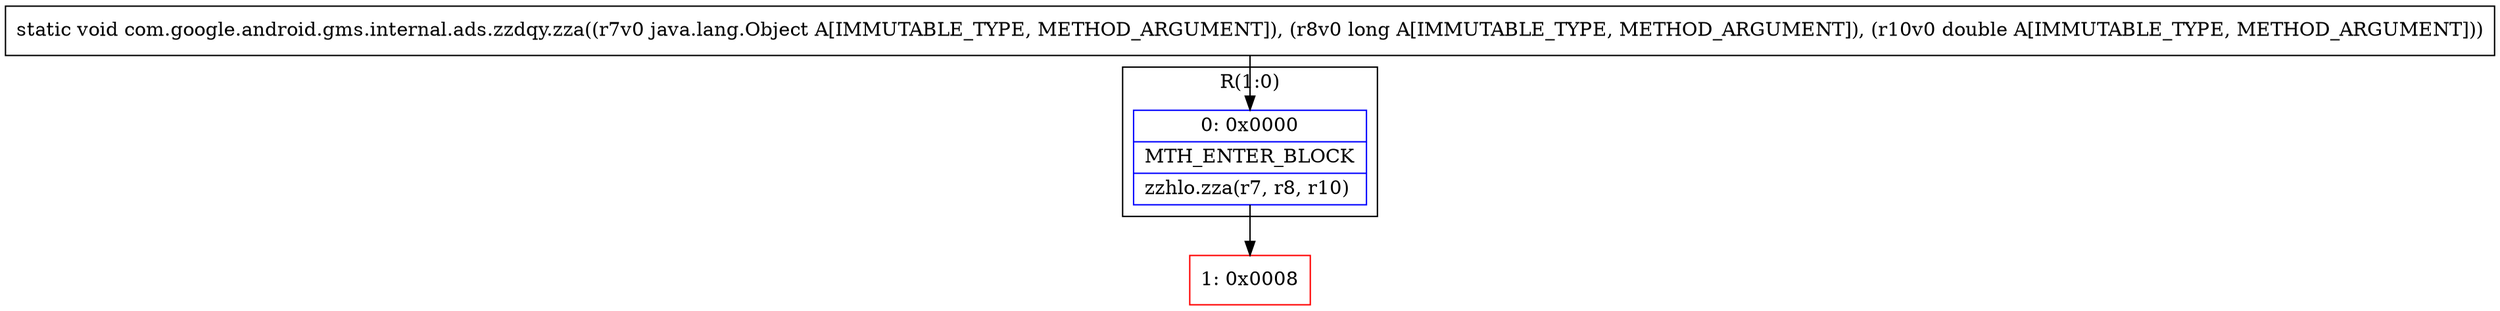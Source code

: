 digraph "CFG forcom.google.android.gms.internal.ads.zzdqy.zza(Ljava\/lang\/Object;JD)V" {
subgraph cluster_Region_1812358367 {
label = "R(1:0)";
node [shape=record,color=blue];
Node_0 [shape=record,label="{0\:\ 0x0000|MTH_ENTER_BLOCK\l|zzhlo.zza(r7, r8, r10)\l}"];
}
Node_1 [shape=record,color=red,label="{1\:\ 0x0008}"];
MethodNode[shape=record,label="{static void com.google.android.gms.internal.ads.zzdqy.zza((r7v0 java.lang.Object A[IMMUTABLE_TYPE, METHOD_ARGUMENT]), (r8v0 long A[IMMUTABLE_TYPE, METHOD_ARGUMENT]), (r10v0 double A[IMMUTABLE_TYPE, METHOD_ARGUMENT])) }"];
MethodNode -> Node_0;
Node_0 -> Node_1;
}

